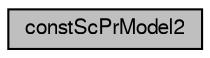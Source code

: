 digraph G
{
  bgcolor="transparent";
  edge [fontname="FreeSans",fontsize="10",labelfontname="FreeSans",labelfontsize="10"];
  node [fontname="FreeSans",fontsize="10",shape=record];
  Node1 [label="constScPrModel2",height=0.2,width=0.4,color="black", fillcolor="grey75", style="filled" fontcolor="black"];
}
